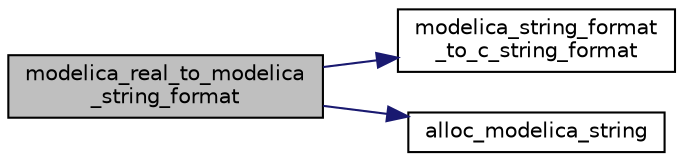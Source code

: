 digraph "modelica_real_to_modelica_string_format"
{
  edge [fontname="Helvetica",fontsize="10",labelfontname="Helvetica",labelfontsize="10"];
  node [fontname="Helvetica",fontsize="10",shape=record];
  rankdir="LR";
  Node84 [label="modelica_real_to_modelica\l_string_format",height=0.2,width=0.4,color="black", fillcolor="grey75", style="filled", fontcolor="black"];
  Node84 -> Node85 [color="midnightblue",fontsize="10",style="solid",fontname="Helvetica"];
  Node85 [label="modelica_string_format\l_to_c_string_format",height=0.2,width=0.4,color="black", fillcolor="white", style="filled",URL="$d9/d0a/modelica__string_8c.html#a0574858a3efac88aa03848cc98ce9b18"];
  Node84 -> Node86 [color="midnightblue",fontsize="10",style="solid",fontname="Helvetica"];
  Node86 [label="alloc_modelica_string",height=0.2,width=0.4,color="black", fillcolor="white", style="filled",URL="$d9/d0a/modelica__string_8c.html#add1e8d341c9441788cfbf64f5331f94c"];
}
